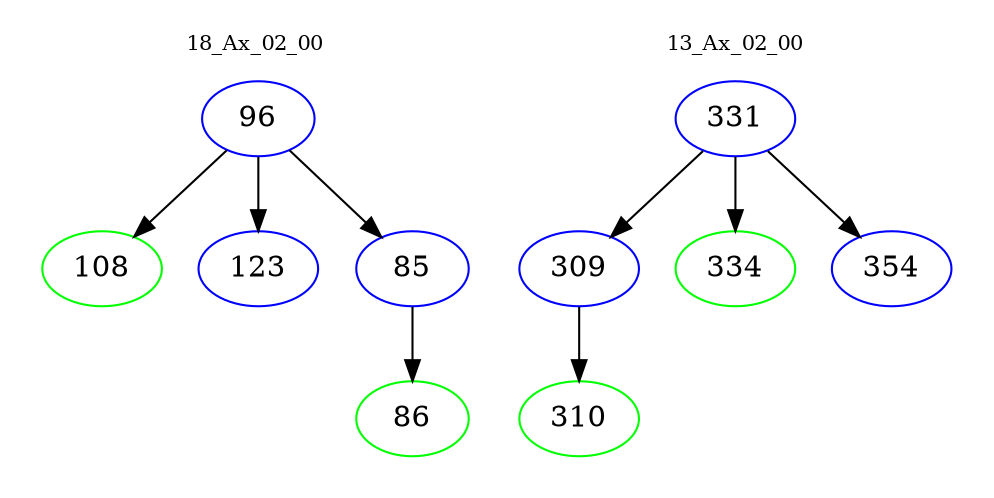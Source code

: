 digraph{
subgraph cluster_0 {
color = white
label = "18_Ax_02_00";
fontsize=10;
T0_96 [label="96", color="blue"]
T0_96 -> T0_108 [color="black"]
T0_108 [label="108", color="green"]
T0_96 -> T0_123 [color="black"]
T0_123 [label="123", color="blue"]
T0_96 -> T0_85 [color="black"]
T0_85 [label="85", color="blue"]
T0_85 -> T0_86 [color="black"]
T0_86 [label="86", color="green"]
}
subgraph cluster_1 {
color = white
label = "13_Ax_02_00";
fontsize=10;
T1_331 [label="331", color="blue"]
T1_331 -> T1_309 [color="black"]
T1_309 [label="309", color="blue"]
T1_309 -> T1_310 [color="black"]
T1_310 [label="310", color="green"]
T1_331 -> T1_334 [color="black"]
T1_334 [label="334", color="green"]
T1_331 -> T1_354 [color="black"]
T1_354 [label="354", color="blue"]
}
}
